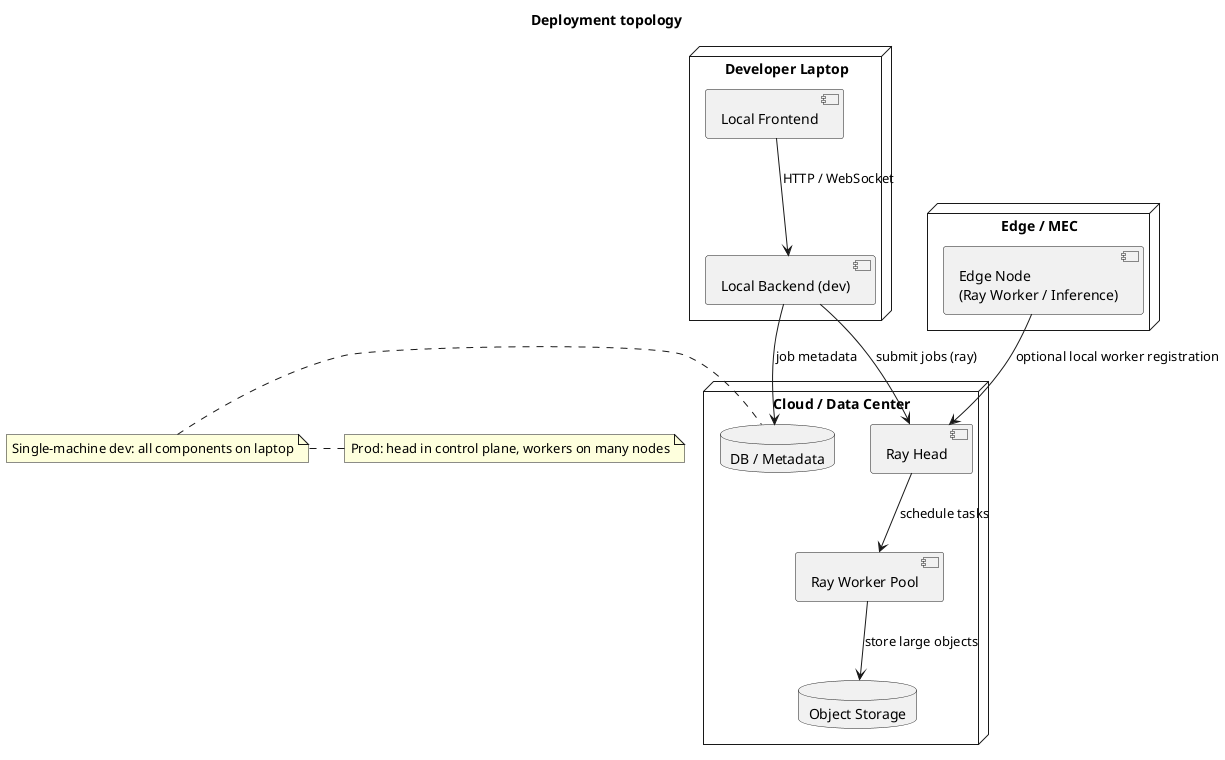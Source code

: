 @startuml
title Deployment topology
node "Developer Laptop" as Dev {
  component "Local Frontend" as LF
  component "Local Backend (dev)" as LB
}

node "Edge / MEC" as Edge {
  component "Edge Node\n(Ray Worker / Inference)" as EN
}

node "Cloud / Data Center" as Cloud {
  component "Ray Head" as RH
  component "Ray Worker Pool" as RWP
  database "Object Storage" as OBJ
  database "DB / Metadata" as DB
}

LF --> LB : HTTP / WebSocket
LB --> RH : submit jobs (ray)
RH --> RWP : schedule tasks
RWP --> OBJ : store large objects
LB --> DB : job metadata
EN --> RH : optional local worker registration

note left: Single-machine dev: all components on laptop
note right: Prod: head in control plane, workers on many nodes

@enduml
